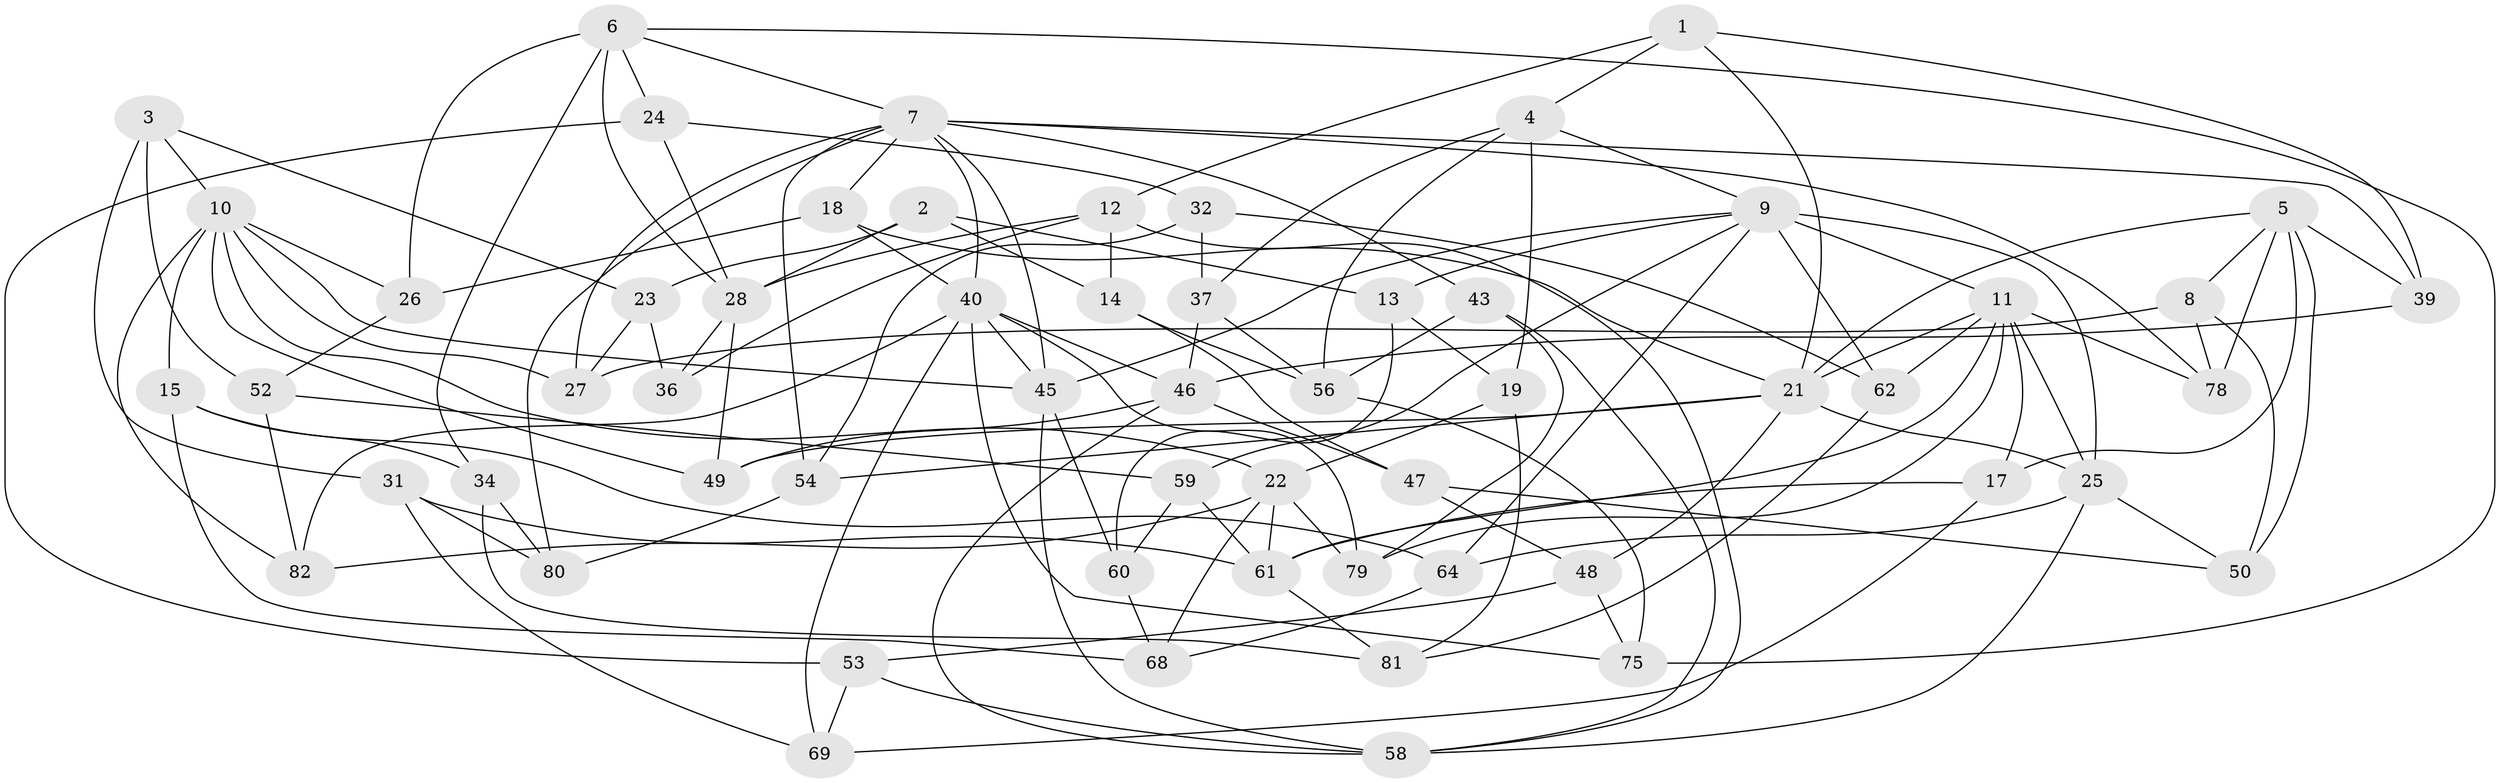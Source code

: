 // original degree distribution, {4: 1.0}
// Generated by graph-tools (version 1.1) at 2025/20/03/04/25 18:20:29]
// undirected, 58 vertices, 139 edges
graph export_dot {
graph [start="1"]
  node [color=gray90,style=filled];
  1;
  2;
  3;
  4 [super="+71"];
  5 [super="+51"];
  6 [super="+84"];
  7 [super="+70+30+55"];
  8;
  9 [super="+35+29"];
  10 [super="+42+77"];
  11 [super="+20"];
  12 [super="+16"];
  13;
  14;
  15;
  17;
  18;
  19;
  21 [super="+65"];
  22 [super="+63"];
  23;
  24;
  25 [super="+33"];
  26;
  27;
  28 [super="+41"];
  31;
  32;
  34;
  36;
  37;
  39;
  40 [super="+44+83"];
  43;
  45 [super="+74"];
  46 [super="+73"];
  47;
  48;
  49;
  50;
  52;
  53;
  54;
  56 [super="+72"];
  58 [super="+67"];
  59;
  60;
  61 [super="+76"];
  62;
  64;
  68;
  69;
  75;
  78;
  79;
  80;
  81;
  82;
  1 -- 39;
  1 -- 12;
  1 -- 21;
  1 -- 4;
  2 -- 13;
  2 -- 14;
  2 -- 23;
  2 -- 28;
  3 -- 52;
  3 -- 23;
  3 -- 31;
  3 -- 10;
  4 -- 19;
  4 -- 56 [weight=2];
  4 -- 37;
  4 -- 9;
  5 -- 17;
  5 -- 8;
  5 -- 50;
  5 -- 78;
  5 -- 39;
  5 -- 21;
  6 -- 26;
  6 -- 24;
  6 -- 34;
  6 -- 75;
  6 -- 7;
  6 -- 28;
  7 -- 18;
  7 -- 80;
  7 -- 43;
  7 -- 54;
  7 -- 39;
  7 -- 27;
  7 -- 40;
  7 -- 78;
  7 -- 45;
  8 -- 50;
  8 -- 27;
  8 -- 78;
  9 -- 59;
  9 -- 64;
  9 -- 11;
  9 -- 13;
  9 -- 62;
  9 -- 45;
  9 -- 25;
  10 -- 27;
  10 -- 15;
  10 -- 49;
  10 -- 45;
  10 -- 22;
  10 -- 26;
  10 -- 82;
  11 -- 79;
  11 -- 17;
  11 -- 21;
  11 -- 62;
  11 -- 61;
  11 -- 78;
  11 -- 25;
  12 -- 36 [weight=2];
  12 -- 14;
  12 -- 58;
  12 -- 28;
  13 -- 60;
  13 -- 19;
  14 -- 47;
  14 -- 56;
  15 -- 64;
  15 -- 34;
  15 -- 68;
  17 -- 69;
  17 -- 61;
  18 -- 26;
  18 -- 40;
  18 -- 21;
  19 -- 81;
  19 -- 22;
  21 -- 54;
  21 -- 48;
  21 -- 49;
  21 -- 25;
  22 -- 68;
  22 -- 61;
  22 -- 82;
  22 -- 79;
  23 -- 36;
  23 -- 27;
  24 -- 53;
  24 -- 32;
  24 -- 28;
  25 -- 64;
  25 -- 58;
  25 -- 50;
  26 -- 52;
  28 -- 36;
  28 -- 49;
  31 -- 61;
  31 -- 69;
  31 -- 80;
  32 -- 37;
  32 -- 62;
  32 -- 54;
  34 -- 81;
  34 -- 80;
  37 -- 46;
  37 -- 56;
  39 -- 46;
  40 -- 69;
  40 -- 75;
  40 -- 45;
  40 -- 82;
  40 -- 46;
  40 -- 79;
  43 -- 58;
  43 -- 56;
  43 -- 79;
  45 -- 60;
  45 -- 58;
  46 -- 49;
  46 -- 58;
  46 -- 47;
  47 -- 50;
  47 -- 48;
  48 -- 53;
  48 -- 75;
  52 -- 82;
  52 -- 59;
  53 -- 69;
  53 -- 58;
  54 -- 80;
  56 -- 75;
  59 -- 60;
  59 -- 61;
  60 -- 68;
  61 -- 81;
  62 -- 81;
  64 -- 68;
}
